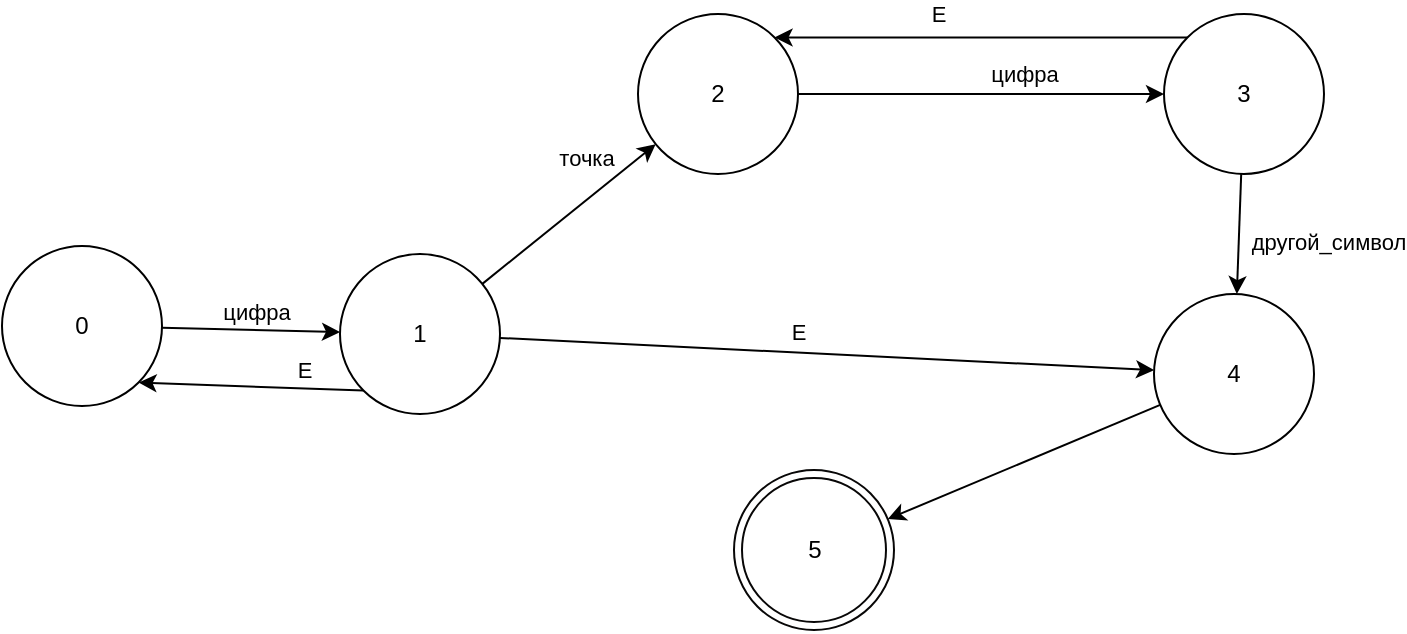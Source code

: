 <mxfile version="16.0.0" type="device"><diagram id="lTA-O1pECuHqVDAwr6rc" name="Page-1"><mxGraphModel dx="608" dy="1021" grid="0" gridSize="10" guides="1" tooltips="1" connect="1" arrows="1" fold="1" page="0" pageScale="1" pageWidth="850" pageHeight="1100" math="0" shadow="0"><root><mxCell id="0"/><mxCell id="1" parent="0"/><mxCell id="_wxiiaLIMEIizhxShyA_-10" style="rounded=0;orthogonalLoop=1;jettySize=auto;html=1;" parent="1" source="_wxiiaLIMEIizhxShyA_-7" edge="1" target="_wxiiaLIMEIizhxShyA_-11"><mxGeometry relative="1" as="geometry"><mxPoint x="560" y="80" as="targetPoint"/></mxGeometry></mxCell><mxCell id="_wxiiaLIMEIizhxShyA_-12" value="цифра" style="edgeLabel;html=1;align=center;verticalAlign=middle;resizable=0;points=[];" parent="_wxiiaLIMEIizhxShyA_-10" vertex="1" connectable="0"><mxGeometry x="0.332" y="1" relative="1" as="geometry"><mxPoint x="-13" y="-9" as="offset"/></mxGeometry></mxCell><mxCell id="_wxiiaLIMEIizhxShyA_-7" value="0" style="ellipse;whiteSpace=wrap;html=1;" parent="1" vertex="1"><mxGeometry x="400" y="40" width="80" height="80" as="geometry"/></mxCell><mxCell id="_wxiiaLIMEIizhxShyA_-16" style="rounded=0;orthogonalLoop=1;jettySize=auto;html=1;" parent="1" source="_wxiiaLIMEIizhxShyA_-11" target="d0BXrFLJLQ3a6_1UPkvG-1" edge="1"><mxGeometry relative="1" as="geometry"/></mxCell><mxCell id="_wxiiaLIMEIizhxShyA_-17" value="E" style="edgeLabel;html=1;align=center;verticalAlign=middle;resizable=0;points=[];" parent="_wxiiaLIMEIizhxShyA_-16" vertex="1" connectable="0"><mxGeometry x="-0.125" relative="1" as="geometry"><mxPoint x="5" y="-10" as="offset"/></mxGeometry></mxCell><mxCell id="_wxiiaLIMEIizhxShyA_-19" style="rounded=0;orthogonalLoop=1;jettySize=auto;html=1;entryX=1;entryY=1;entryDx=0;entryDy=0;exitX=0;exitY=1;exitDx=0;exitDy=0;" parent="1" source="_wxiiaLIMEIizhxShyA_-11" target="_wxiiaLIMEIizhxShyA_-7" edge="1"><mxGeometry relative="1" as="geometry"><mxPoint x="720" y="160" as="targetPoint"/></mxGeometry></mxCell><mxCell id="_wxiiaLIMEIizhxShyA_-20" value="E" style="edgeLabel;html=1;align=center;verticalAlign=middle;resizable=0;points=[];" parent="_wxiiaLIMEIizhxShyA_-19" vertex="1" connectable="0"><mxGeometry x="0.416" y="1" relative="1" as="geometry"><mxPoint x="50" y="-9" as="offset"/></mxGeometry></mxCell><mxCell id="_wxiiaLIMEIizhxShyA_-25" style="rounded=0;orthogonalLoop=1;jettySize=auto;html=1;" parent="1" source="_wxiiaLIMEIizhxShyA_-11" target="_wxiiaLIMEIizhxShyA_-24" edge="1"><mxGeometry relative="1" as="geometry"/></mxCell><mxCell id="_wxiiaLIMEIizhxShyA_-26" value="точка" style="edgeLabel;html=1;align=center;verticalAlign=middle;resizable=0;points=[];" parent="_wxiiaLIMEIizhxShyA_-25" vertex="1" connectable="0"><mxGeometry x="0.527" y="2" relative="1" as="geometry"><mxPoint x="-13" y="-8" as="offset"/></mxGeometry></mxCell><mxCell id="_wxiiaLIMEIizhxShyA_-11" value="1" style="ellipse;whiteSpace=wrap;html=1;" parent="1" vertex="1"><mxGeometry x="569" y="44" width="80" height="80" as="geometry"/></mxCell><mxCell id="_wxiiaLIMEIizhxShyA_-15" value="5" style="ellipse;html=1;shape=endState;fillColor=none;strokeColor=#080707;" parent="1" vertex="1"><mxGeometry x="766" y="152" width="80" height="80" as="geometry"/></mxCell><mxCell id="_wxiiaLIMEIizhxShyA_-28" style="rounded=0;orthogonalLoop=1;jettySize=auto;html=1;entryX=0;entryY=0.5;entryDx=0;entryDy=0;" parent="1" source="_wxiiaLIMEIizhxShyA_-24" target="_wxiiaLIMEIizhxShyA_-27" edge="1"><mxGeometry relative="1" as="geometry"/></mxCell><mxCell id="_wxiiaLIMEIizhxShyA_-29" value="цифра" style="edgeLabel;html=1;align=center;verticalAlign=middle;resizable=0;points=[];" parent="_wxiiaLIMEIizhxShyA_-28" vertex="1" connectable="0"><mxGeometry x="0.364" relative="1" as="geometry"><mxPoint x="-12" y="-10" as="offset"/></mxGeometry></mxCell><mxCell id="_wxiiaLIMEIizhxShyA_-24" value="2" style="ellipse;whiteSpace=wrap;html=1;" parent="1" vertex="1"><mxGeometry x="718" y="-76" width="80" height="80" as="geometry"/></mxCell><mxCell id="_wxiiaLIMEIizhxShyA_-31" style="rounded=0;orthogonalLoop=1;jettySize=auto;html=1;entryX=1;entryY=0;entryDx=0;entryDy=0;exitX=0;exitY=0;exitDx=0;exitDy=0;" parent="1" source="_wxiiaLIMEIizhxShyA_-27" target="_wxiiaLIMEIizhxShyA_-24" edge="1"><mxGeometry relative="1" as="geometry"><mxPoint x="1080" y="-40" as="targetPoint"/></mxGeometry></mxCell><mxCell id="_wxiiaLIMEIizhxShyA_-32" value="E" style="edgeLabel;html=1;align=center;verticalAlign=middle;resizable=0;points=[];" parent="_wxiiaLIMEIizhxShyA_-31" vertex="1" connectable="0"><mxGeometry x="0.204" y="-1" relative="1" as="geometry"><mxPoint y="-11" as="offset"/></mxGeometry></mxCell><mxCell id="_wxiiaLIMEIizhxShyA_-35" style="rounded=0;orthogonalLoop=1;jettySize=auto;html=1;" parent="1" source="_wxiiaLIMEIizhxShyA_-27" target="d0BXrFLJLQ3a6_1UPkvG-1" edge="1"><mxGeometry relative="1" as="geometry"/></mxCell><mxCell id="_wxiiaLIMEIizhxShyA_-36" value="другой_символ" style="edgeLabel;html=1;align=center;verticalAlign=middle;resizable=0;points=[];" parent="_wxiiaLIMEIizhxShyA_-35" vertex="1" connectable="0"><mxGeometry x="0.108" y="1" relative="1" as="geometry"><mxPoint x="43" as="offset"/></mxGeometry></mxCell><mxCell id="_wxiiaLIMEIizhxShyA_-27" value="3" style="ellipse;whiteSpace=wrap;html=1;" parent="1" vertex="1"><mxGeometry x="981" y="-76" width="80" height="80" as="geometry"/></mxCell><mxCell id="d0BXrFLJLQ3a6_1UPkvG-4" style="edgeStyle=none;rounded=0;orthogonalLoop=1;jettySize=auto;html=1;" edge="1" parent="1" source="d0BXrFLJLQ3a6_1UPkvG-1" target="_wxiiaLIMEIizhxShyA_-15"><mxGeometry relative="1" as="geometry"/></mxCell><mxCell id="d0BXrFLJLQ3a6_1UPkvG-1" value="4" style="ellipse;whiteSpace=wrap;html=1;" vertex="1" parent="1"><mxGeometry x="976" y="64" width="80" height="80" as="geometry"/></mxCell></root></mxGraphModel></diagram></mxfile>